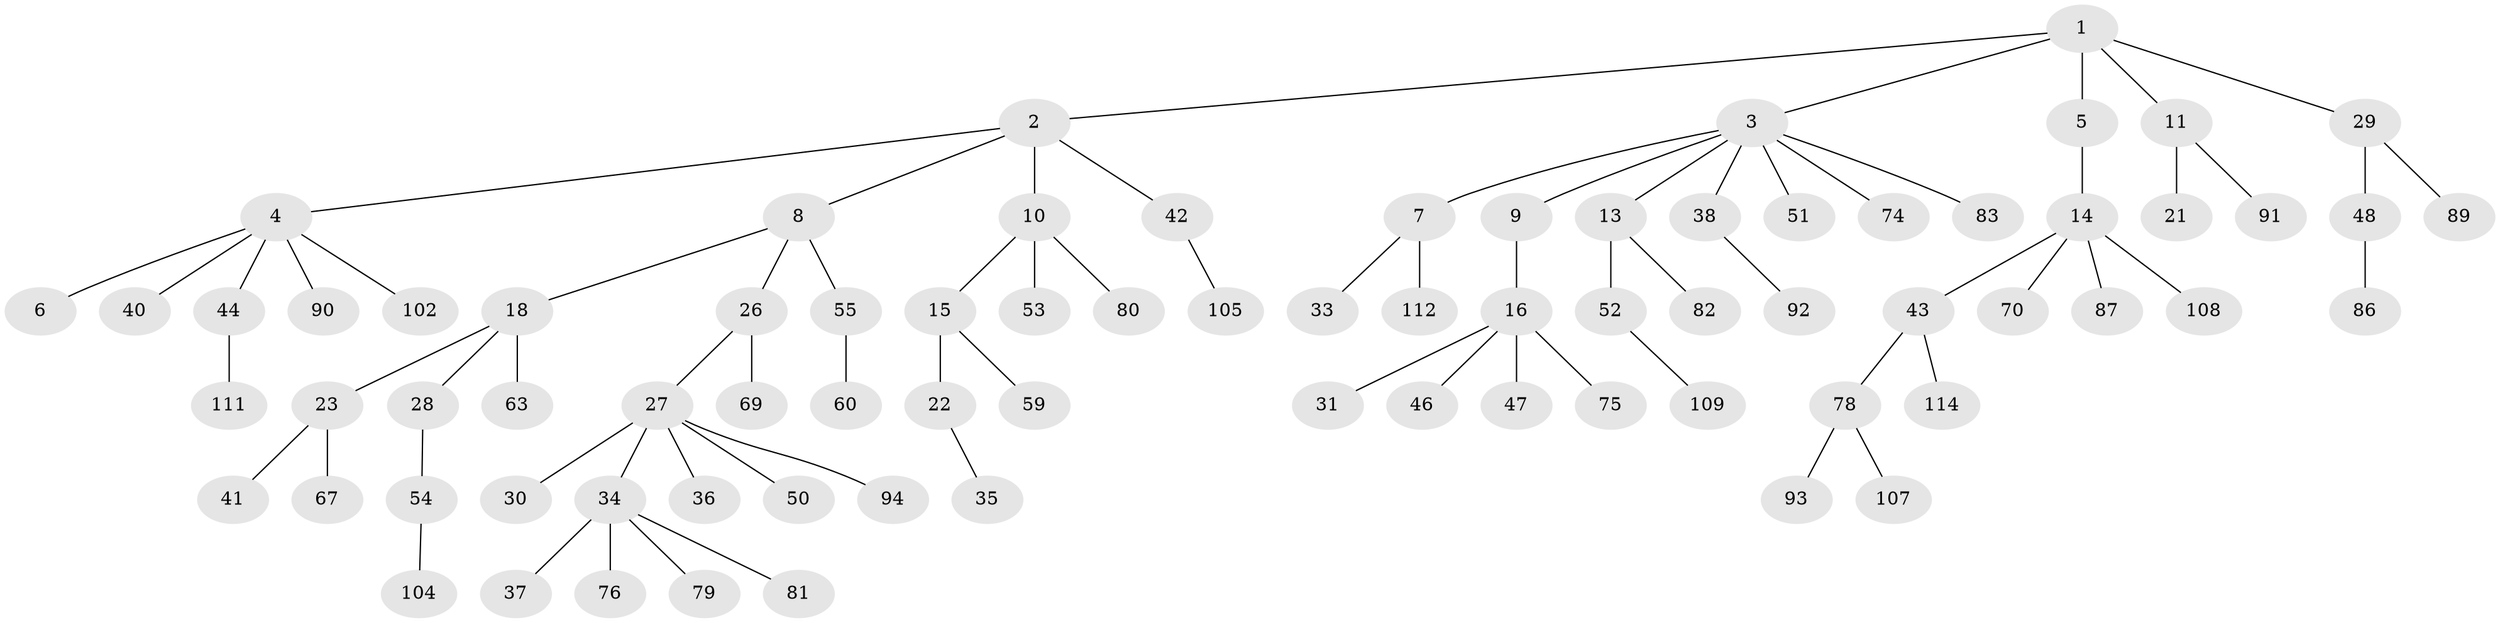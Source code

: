 // Generated by graph-tools (version 1.1) at 2025/24/03/03/25 07:24:05]
// undirected, 77 vertices, 76 edges
graph export_dot {
graph [start="1"]
  node [color=gray90,style=filled];
  1 [super="+65"];
  2 [super="+24"];
  3 [super="+25"];
  4 [super="+58"];
  5 [super="+32"];
  6;
  7 [super="+100"];
  8 [super="+57"];
  9;
  10 [super="+12"];
  11 [super="+17"];
  13 [super="+39"];
  14 [super="+77"];
  15 [super="+88"];
  16 [super="+19"];
  18 [super="+20"];
  21 [super="+96"];
  22 [super="+45"];
  23 [super="+72"];
  26 [super="+68"];
  27 [super="+49"];
  28 [super="+71"];
  29 [super="+61"];
  30;
  31 [super="+106"];
  33;
  34 [super="+66"];
  35;
  36;
  37;
  38 [super="+85"];
  40;
  41;
  42;
  43 [super="+84"];
  44;
  46;
  47;
  48;
  50;
  51 [super="+56"];
  52 [super="+73"];
  53;
  54 [super="+62"];
  55;
  59;
  60 [super="+97"];
  63 [super="+64"];
  67;
  69 [super="+103"];
  70 [super="+110"];
  74 [super="+98"];
  75 [super="+101"];
  76;
  78;
  79;
  80 [super="+113"];
  81;
  82 [super="+115"];
  83 [super="+95"];
  86;
  87;
  89;
  90;
  91;
  92 [super="+99"];
  93;
  94;
  102;
  104;
  105;
  107;
  108;
  109;
  111;
  112;
  114;
  1 -- 2;
  1 -- 3;
  1 -- 5;
  1 -- 11;
  1 -- 29;
  2 -- 4;
  2 -- 8;
  2 -- 10;
  2 -- 42;
  3 -- 7;
  3 -- 9;
  3 -- 13;
  3 -- 38;
  3 -- 74;
  3 -- 51;
  3 -- 83;
  4 -- 6;
  4 -- 40;
  4 -- 44;
  4 -- 102;
  4 -- 90;
  5 -- 14;
  7 -- 33;
  7 -- 112;
  8 -- 18;
  8 -- 26;
  8 -- 55;
  9 -- 16;
  10 -- 80;
  10 -- 53;
  10 -- 15;
  11 -- 91;
  11 -- 21;
  13 -- 52;
  13 -- 82;
  14 -- 43;
  14 -- 70;
  14 -- 87;
  14 -- 108;
  15 -- 22;
  15 -- 59;
  16 -- 31;
  16 -- 46;
  16 -- 75;
  16 -- 47;
  18 -- 23;
  18 -- 63;
  18 -- 28;
  22 -- 35;
  23 -- 41;
  23 -- 67;
  26 -- 27;
  26 -- 69;
  27 -- 30;
  27 -- 34;
  27 -- 36;
  27 -- 94;
  27 -- 50;
  28 -- 54;
  29 -- 48;
  29 -- 89;
  34 -- 37;
  34 -- 81;
  34 -- 76;
  34 -- 79;
  38 -- 92;
  42 -- 105;
  43 -- 78;
  43 -- 114;
  44 -- 111;
  48 -- 86;
  52 -- 109;
  54 -- 104;
  55 -- 60;
  78 -- 93;
  78 -- 107;
}

